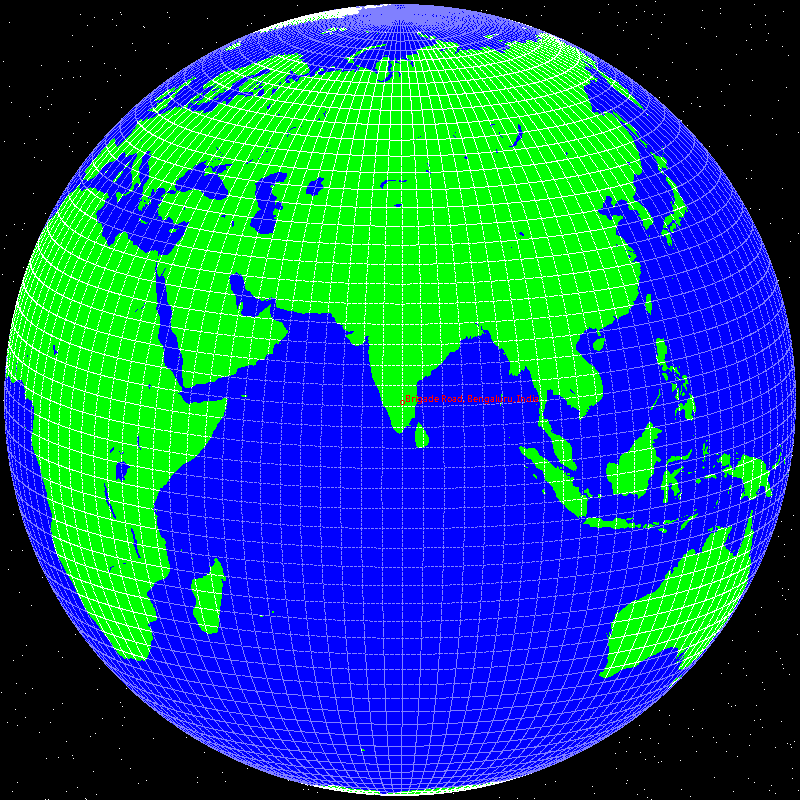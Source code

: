 @startuml
xearth(800,800)     /' define the image dimensions for the earth image. '/
viewPositionType = Fixed
'viewPosLat = 12.971563711294497    /' ಬ್ರಿಗೇಡ್ ರಸ್ತೆ, '/
viewPosLat = 12.971563711294497    
'viewPosLong = 77.60679643358596    /' ಬೆಂಗಳೂರು, ಭಾರತ '/
viewPosLong = 77.60679643358596    
12.971563711294497 77.60679643358596   "Brigade Road, Bengaluru, India"
shadeP = false  /' if true, the Earth's surface is shaded based on its current position relative to the Sun. '/
gridP = true
gridDivision = 30
@enduml
